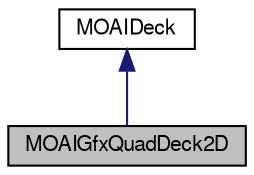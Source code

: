 digraph G
{
  edge [fontname="FreeSans",fontsize="10",labelfontname="FreeSans",labelfontsize="10"];
  node [fontname="FreeSans",fontsize="10",shape=record];
  Node1 [label="MOAIGfxQuadDeck2D",height=0.2,width=0.4,color="black", fillcolor="grey75", style="filled" fontcolor="black"];
  Node2 -> Node1 [dir=back,color="midnightblue",fontsize="10",style="solid",fontname="FreeSans"];
  Node2 [label="MOAIDeck",height=0.2,width=0.4,color="black", fillcolor="white", style="filled",URL="$class_m_o_a_i_deck.html",tooltip="Base class for decks."];
}
